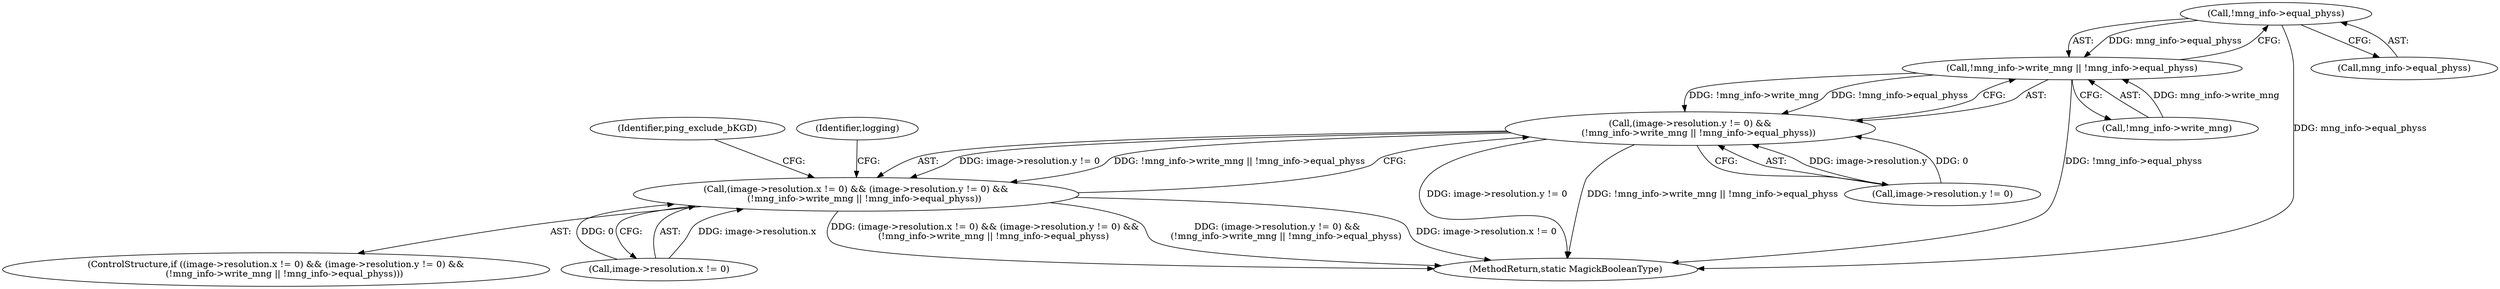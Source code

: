 digraph "0_ImageMagick_816ecab6c532ae086ff4186b3eaf4aa7092d536f@pointer" {
"1004525" [label="(Call,!mng_info->equal_physs)"];
"1004520" [label="(Call,!mng_info->write_mng || !mng_info->equal_physs)"];
"1004512" [label="(Call,(image->resolution.y != 0) &&\n      (!mng_info->write_mng || !mng_info->equal_physs))"];
"1004504" [label="(Call,(image->resolution.x != 0) && (image->resolution.y != 0) &&\n      (!mng_info->write_mng || !mng_info->equal_physs))"];
"1004664" [label="(Identifier,ping_exclude_bKGD)"];
"1004532" [label="(Identifier,logging)"];
"1004526" [label="(Call,mng_info->equal_physs)"];
"1004525" [label="(Call,!mng_info->equal_physs)"];
"1004512" [label="(Call,(image->resolution.y != 0) &&\n      (!mng_info->write_mng || !mng_info->equal_physs))"];
"1004504" [label="(Call,(image->resolution.x != 0) && (image->resolution.y != 0) &&\n      (!mng_info->write_mng || !mng_info->equal_physs))"];
"1004513" [label="(Call,image->resolution.y != 0)"];
"1004503" [label="(ControlStructure,if ((image->resolution.x != 0) && (image->resolution.y != 0) &&\n      (!mng_info->write_mng || !mng_info->equal_physs)))"];
"1004505" [label="(Call,image->resolution.x != 0)"];
"1004520" [label="(Call,!mng_info->write_mng || !mng_info->equal_physs)"];
"1004521" [label="(Call,!mng_info->write_mng)"];
"1009779" [label="(MethodReturn,static MagickBooleanType)"];
"1004525" -> "1004520"  [label="AST: "];
"1004525" -> "1004526"  [label="CFG: "];
"1004526" -> "1004525"  [label="AST: "];
"1004520" -> "1004525"  [label="CFG: "];
"1004525" -> "1009779"  [label="DDG: mng_info->equal_physs"];
"1004525" -> "1004520"  [label="DDG: mng_info->equal_physs"];
"1004520" -> "1004512"  [label="AST: "];
"1004520" -> "1004521"  [label="CFG: "];
"1004521" -> "1004520"  [label="AST: "];
"1004512" -> "1004520"  [label="CFG: "];
"1004520" -> "1009779"  [label="DDG: !mng_info->equal_physs"];
"1004520" -> "1004512"  [label="DDG: !mng_info->write_mng"];
"1004520" -> "1004512"  [label="DDG: !mng_info->equal_physs"];
"1004521" -> "1004520"  [label="DDG: mng_info->write_mng"];
"1004512" -> "1004504"  [label="AST: "];
"1004512" -> "1004513"  [label="CFG: "];
"1004513" -> "1004512"  [label="AST: "];
"1004504" -> "1004512"  [label="CFG: "];
"1004512" -> "1009779"  [label="DDG: image->resolution.y != 0"];
"1004512" -> "1009779"  [label="DDG: !mng_info->write_mng || !mng_info->equal_physs"];
"1004512" -> "1004504"  [label="DDG: image->resolution.y != 0"];
"1004512" -> "1004504"  [label="DDG: !mng_info->write_mng || !mng_info->equal_physs"];
"1004513" -> "1004512"  [label="DDG: image->resolution.y"];
"1004513" -> "1004512"  [label="DDG: 0"];
"1004504" -> "1004503"  [label="AST: "];
"1004504" -> "1004505"  [label="CFG: "];
"1004505" -> "1004504"  [label="AST: "];
"1004532" -> "1004504"  [label="CFG: "];
"1004664" -> "1004504"  [label="CFG: "];
"1004504" -> "1009779"  [label="DDG: (image->resolution.x != 0) && (image->resolution.y != 0) &&\n      (!mng_info->write_mng || !mng_info->equal_physs)"];
"1004504" -> "1009779"  [label="DDG: (image->resolution.y != 0) &&\n      (!mng_info->write_mng || !mng_info->equal_physs)"];
"1004504" -> "1009779"  [label="DDG: image->resolution.x != 0"];
"1004505" -> "1004504"  [label="DDG: image->resolution.x"];
"1004505" -> "1004504"  [label="DDG: 0"];
}
